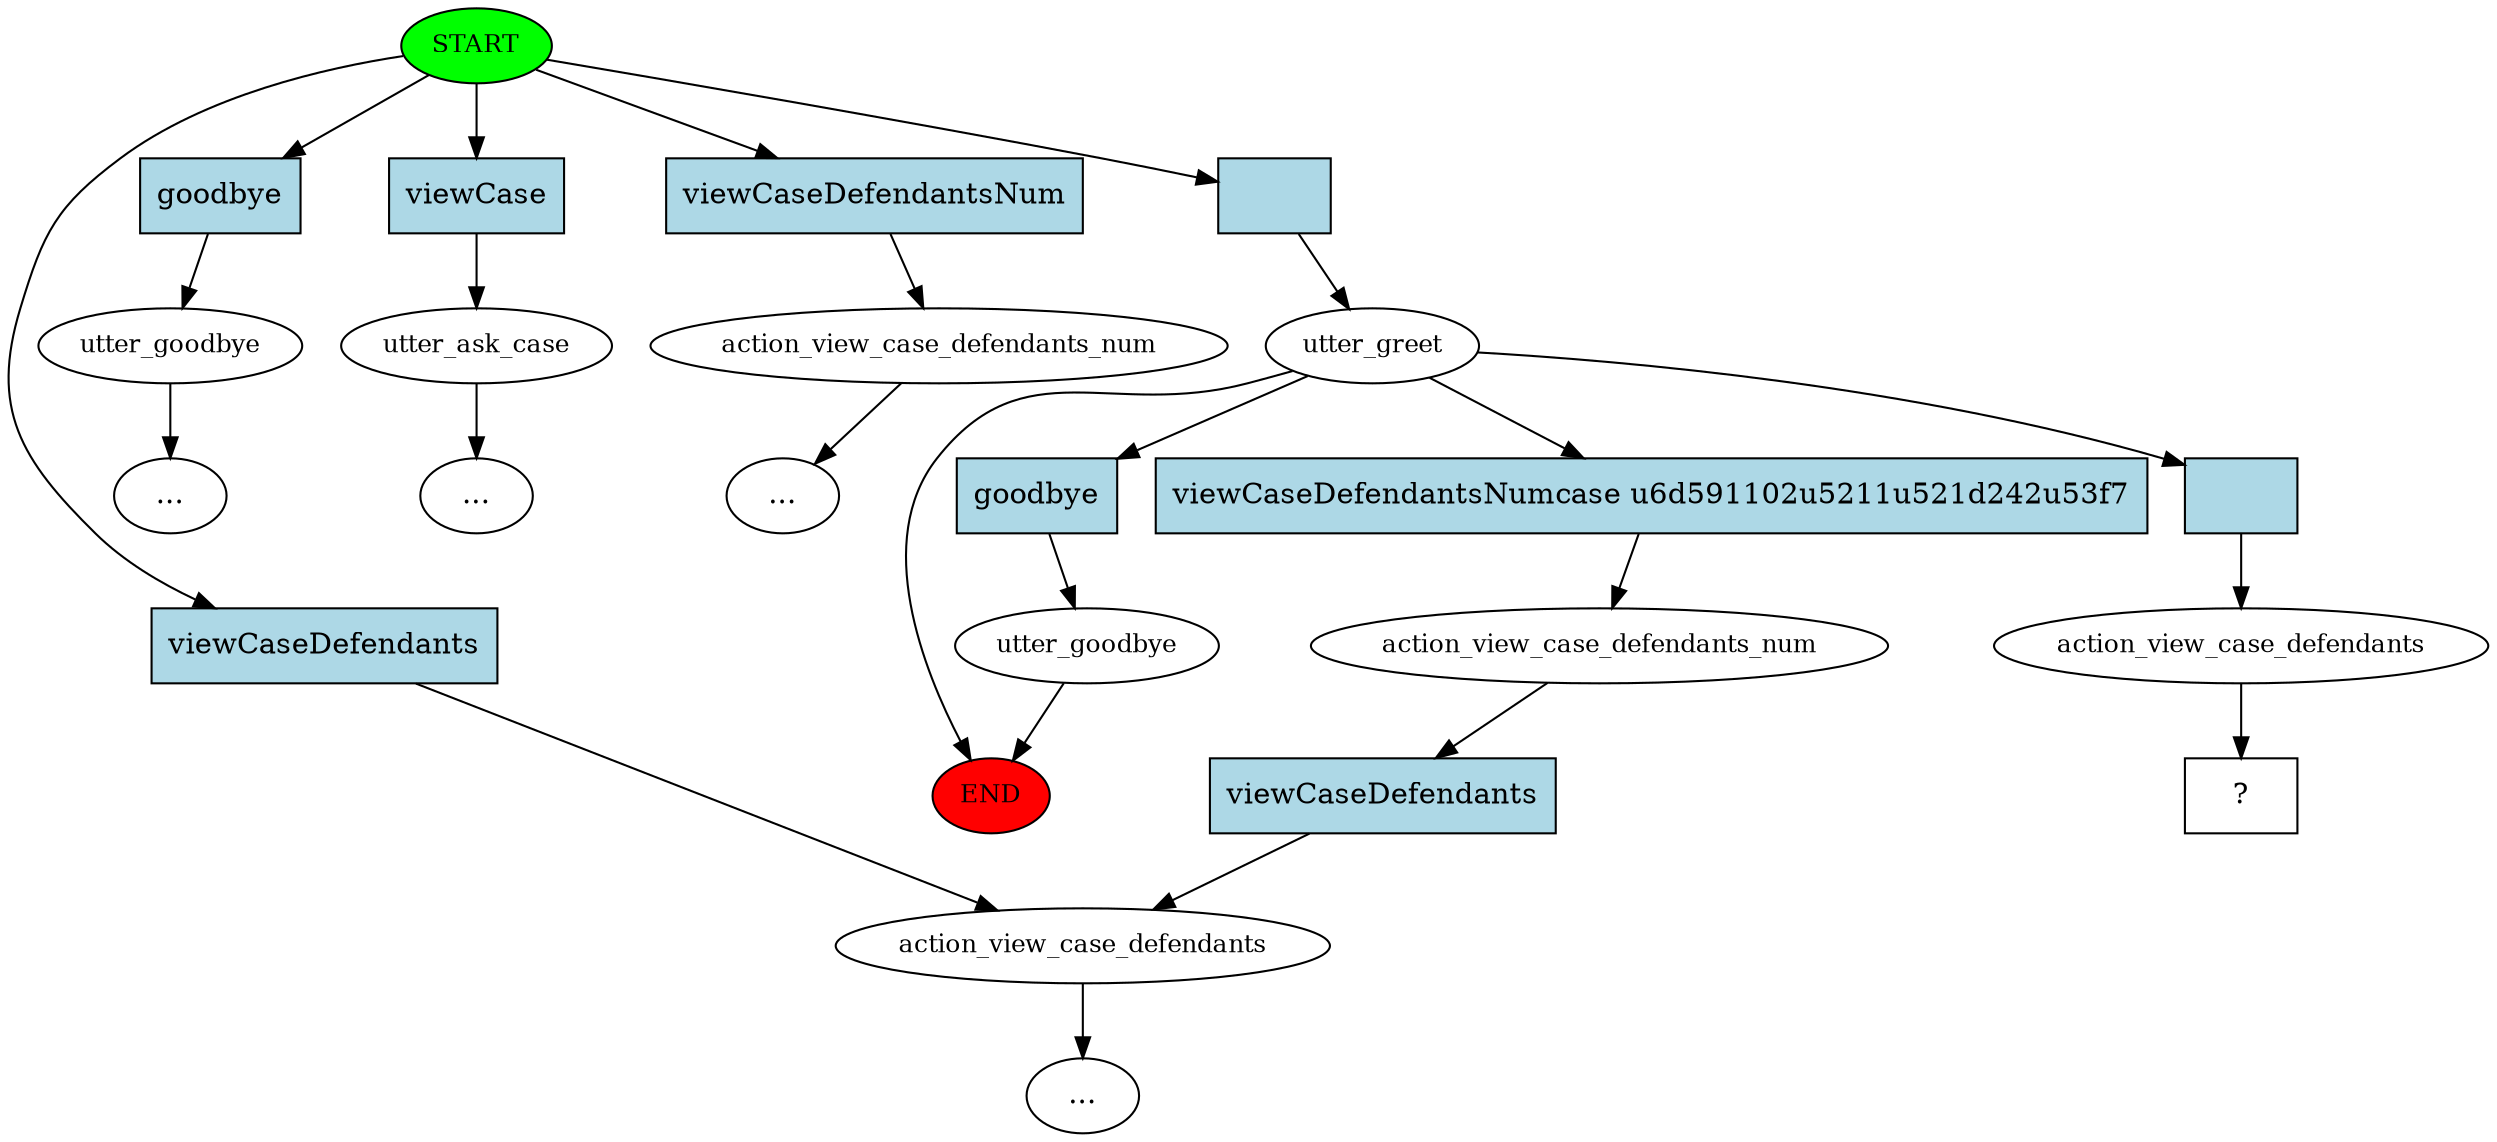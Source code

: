 digraph  {
0 [class="start active", fillcolor=green, fontsize=12, label=START, style=filled];
"-1" [class=end, fillcolor=red, fontsize=12, label=END, style=filled];
1 [class="", fontsize=12, label=action_view_case_defendants];
2 [class="", fontsize=12, label=utter_goodbye];
"-4" [class=ellipsis, label="..."];
3 [class="", fontsize=12, label=utter_ask_case];
"-5" [class=ellipsis, label="..."];
4 [class="", fontsize=12, label=action_view_case_defendants_num];
"-6" [class=ellipsis, label="..."];
5 [class=active, fontsize=12, label=utter_greet];
6 [class="", fontsize=12, label=utter_goodbye];
10 [class="", fontsize=12, label=action_view_case_defendants_num];
"-7" [class=ellipsis, label="..."];
13 [class=active, fontsize=12, label=action_view_case_defendants];
14 [class="intent dashed active", label="  ?  ", shape=rect];
15 [class=intent, fillcolor=lightblue, label=viewCaseDefendants, shape=rect, style=filled];
16 [class=intent, fillcolor=lightblue, label=goodbye, shape=rect, style=filled];
17 [class=intent, fillcolor=lightblue, label=viewCase, shape=rect, style=filled];
18 [class=intent, fillcolor=lightblue, label=viewCaseDefendantsNum, shape=rect, style=filled];
19 [class="intent active", fillcolor=lightblue, label="", shape=rect, style=filled];
20 [class=intent, fillcolor=lightblue, label=goodbye, shape=rect, style=filled];
21 [class=intent, fillcolor=lightblue, label="viewCaseDefendantsNumcase u6d591102u5211u521d242u53f7", shape=rect, style=filled];
22 [class="intent active", fillcolor=lightblue, label="", shape=rect, style=filled];
23 [class=intent, fillcolor=lightblue, label=viewCaseDefendants, shape=rect, style=filled];
0 -> 15  [class="", key=0];
0 -> 16  [class="", key=0];
0 -> 17  [class="", key=0];
0 -> 18  [class="", key=0];
0 -> 19  [class=active, key=0];
1 -> "-7"  [class="", key=NONE, label=""];
2 -> "-4"  [class="", key=NONE, label=""];
3 -> "-5"  [class="", key=NONE, label=""];
4 -> "-6"  [class="", key=NONE, label=""];
5 -> "-1"  [class="", key=NONE, label=""];
5 -> 20  [class="", key=0];
5 -> 21  [class="", key=0];
5 -> 22  [class=active, key=0];
6 -> "-1"  [class="", key=NONE, label=""];
10 -> 23  [class="", key=0];
13 -> 14  [class=active, key=NONE, label=""];
15 -> 1  [class="", key=0];
16 -> 2  [class="", key=0];
17 -> 3  [class="", key=0];
18 -> 4  [class="", key=0];
19 -> 5  [class=active, key=0];
20 -> 6  [class="", key=0];
21 -> 10  [class="", key=0];
22 -> 13  [class=active, key=0];
23 -> 1  [class="", key=0];
}
